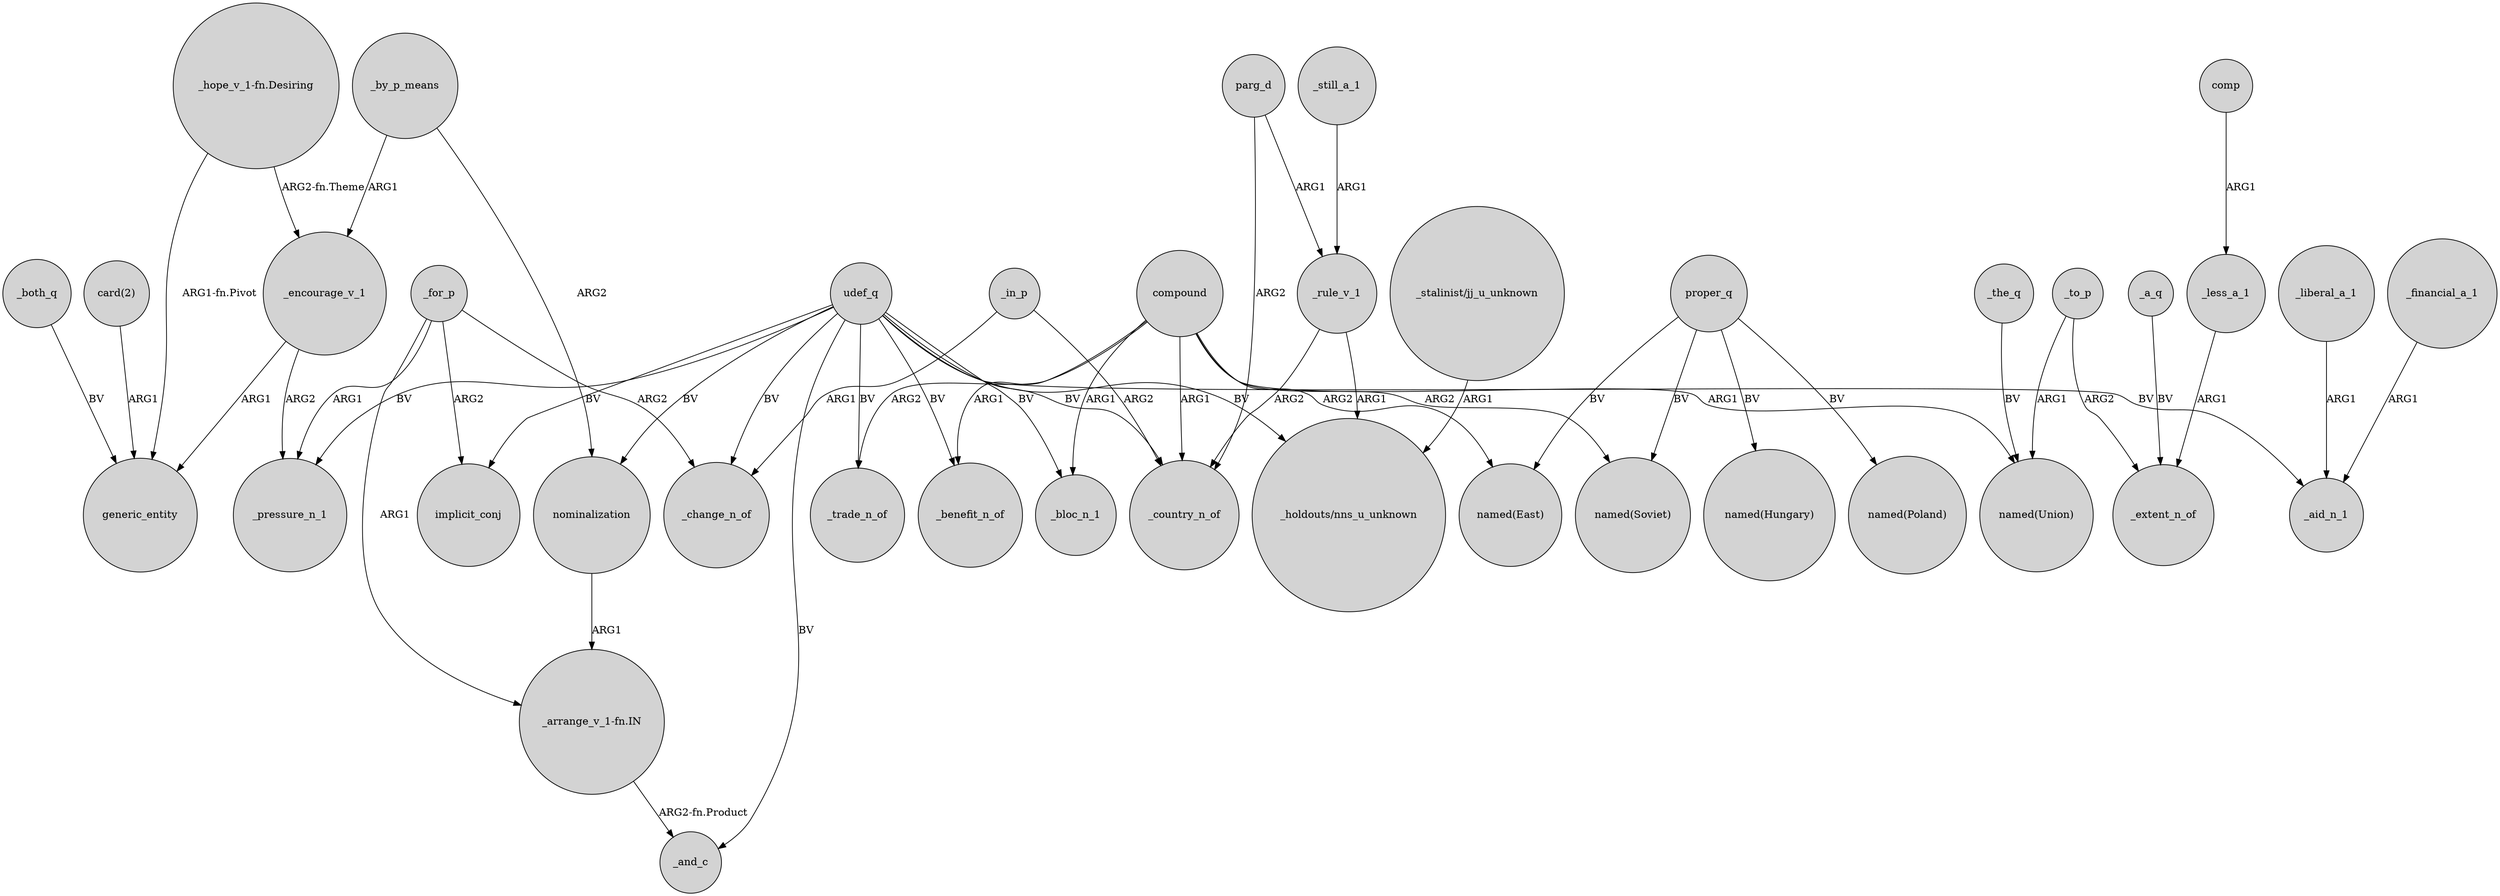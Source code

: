 digraph {
	node [shape=circle style=filled]
	udef_q -> _pressure_n_1 [label=BV]
	_for_p -> _pressure_n_1 [label=ARG1]
	_to_p -> _extent_n_of [label=ARG2]
	"_arrange_v_1-fn.IN" -> _and_c [label="ARG2-fn.Product"]
	udef_q -> _trade_n_of [label=BV]
	nominalization -> "_arrange_v_1-fn.IN" [label=ARG1]
	_rule_v_1 -> _country_n_of [label=ARG2]
	_by_p_means -> nominalization [label=ARG2]
	_for_p -> implicit_conj [label=ARG2]
	_encourage_v_1 -> _pressure_n_1 [label=ARG2]
	comp -> _less_a_1 [label=ARG1]
	_liberal_a_1 -> _aid_n_1 [label=ARG1]
	parg_d -> _country_n_of [label=ARG2]
	_in_p -> _country_n_of [label=ARG2]
	parg_d -> _rule_v_1 [label=ARG1]
	_for_p -> "_arrange_v_1-fn.IN" [label=ARG1]
	"_hope_v_1-fn.Desiring" -> generic_entity [label="ARG1-fn.Pivot"]
	_both_q -> generic_entity [label=BV]
	udef_q -> implicit_conj [label=BV]
	proper_q -> "named(Soviet)" [label=BV]
	_still_a_1 -> _rule_v_1 [label=ARG1]
	_the_q -> "named(Union)" [label=BV]
	udef_q -> _bloc_n_1 [label=BV]
	proper_q -> "named(Poland)" [label=BV]
	udef_q -> _country_n_of [label=BV]
	_in_p -> _change_n_of [label=ARG1]
	udef_q -> _change_n_of [label=BV]
	"_stalinist/jj_u_unknown" -> "_holdouts/nns_u_unknown" [label=ARG1]
	_a_q -> _extent_n_of [label=BV]
	_less_a_1 -> _extent_n_of [label=ARG1]
	compound -> "named(Union)" [label=ARG1]
	compound -> _trade_n_of [label=ARG2]
	compound -> _country_n_of [label=ARG1]
	compound -> "named(Soviet)" [label=ARG2]
	udef_q -> nominalization [label=BV]
	compound -> _bloc_n_1 [label=ARG1]
	_by_p_means -> _encourage_v_1 [label=ARG1]
	_financial_a_1 -> _aid_n_1 [label=ARG1]
	compound -> _benefit_n_of [label=ARG1]
	_for_p -> _change_n_of [label=ARG2]
	udef_q -> _aid_n_1 [label=BV]
	_encourage_v_1 -> generic_entity [label=ARG1]
	proper_q -> "named(Hungary)" [label=BV]
	_to_p -> "named(Union)" [label=ARG1]
	_rule_v_1 -> "_holdouts/nns_u_unknown" [label=ARG1]
	udef_q -> _and_c [label=BV]
	udef_q -> "_holdouts/nns_u_unknown" [label=BV]
	proper_q -> "named(East)" [label=BV]
	udef_q -> _benefit_n_of [label=BV]
	"card(2)" -> generic_entity [label=ARG1]
	compound -> "named(East)" [label=ARG2]
	"_hope_v_1-fn.Desiring" -> _encourage_v_1 [label="ARG2-fn.Theme"]
}
